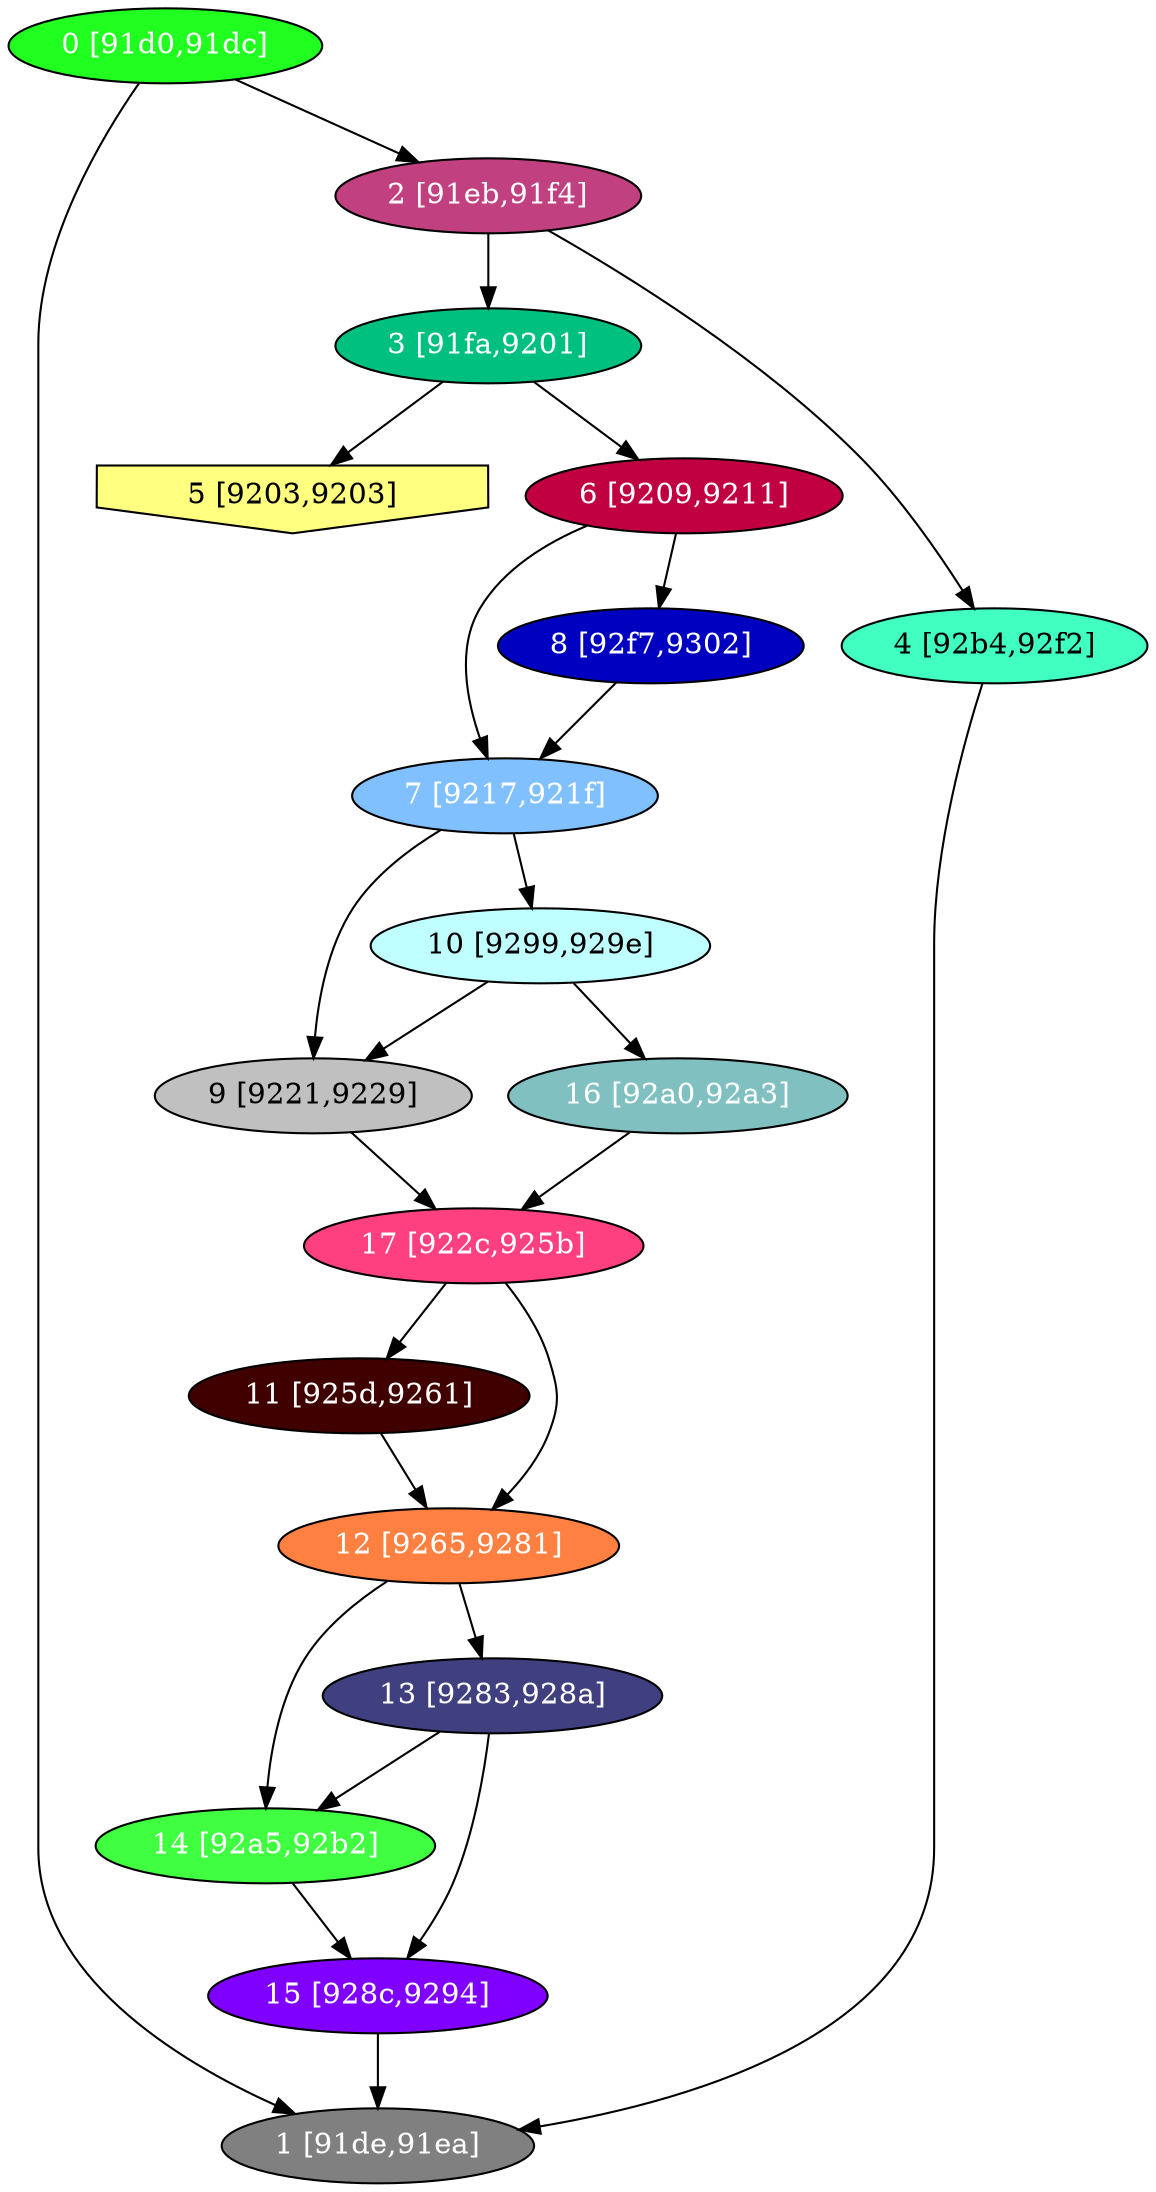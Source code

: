 diGraph libnss3{
	libnss3_0  [style=filled fillcolor="#20FF20" fontcolor="#ffffff" shape=oval label="0 [91d0,91dc]"]
	libnss3_1  [style=filled fillcolor="#808080" fontcolor="#ffffff" shape=oval label="1 [91de,91ea]"]
	libnss3_2  [style=filled fillcolor="#C04080" fontcolor="#ffffff" shape=oval label="2 [91eb,91f4]"]
	libnss3_3  [style=filled fillcolor="#00C080" fontcolor="#ffffff" shape=oval label="3 [91fa,9201]"]
	libnss3_4  [style=filled fillcolor="#40FFC0" fontcolor="#000000" shape=oval label="4 [92b4,92f2]"]
	libnss3_5  [style=filled fillcolor="#FFFF80" fontcolor="#000000" shape=invhouse label="5 [9203,9203]"]
	libnss3_6  [style=filled fillcolor="#C00040" fontcolor="#ffffff" shape=oval label="6 [9209,9211]"]
	libnss3_7  [style=filled fillcolor="#80C0FF" fontcolor="#ffffff" shape=oval label="7 [9217,921f]"]
	libnss3_8  [style=filled fillcolor="#0000C0" fontcolor="#ffffff" shape=oval label="8 [92f7,9302]"]
	libnss3_9  [style=filled fillcolor="#C0C0C0" fontcolor="#000000" shape=oval label="9 [9221,9229]"]
	libnss3_a  [style=filled fillcolor="#C0FFFF" fontcolor="#000000" shape=oval label="10 [9299,929e]"]
	libnss3_b  [style=filled fillcolor="#400000" fontcolor="#ffffff" shape=oval label="11 [925d,9261]"]
	libnss3_c  [style=filled fillcolor="#FF8040" fontcolor="#ffffff" shape=oval label="12 [9265,9281]"]
	libnss3_d  [style=filled fillcolor="#404080" fontcolor="#ffffff" shape=oval label="13 [9283,928a]"]
	libnss3_e  [style=filled fillcolor="#40FF40" fontcolor="#ffffff" shape=oval label="14 [92a5,92b2]"]
	libnss3_f  [style=filled fillcolor="#8000FF" fontcolor="#ffffff" shape=oval label="15 [928c,9294]"]
	libnss3_10  [style=filled fillcolor="#80C0C0" fontcolor="#ffffff" shape=oval label="16 [92a0,92a3]"]
	libnss3_11  [style=filled fillcolor="#FF4080" fontcolor="#ffffff" shape=oval label="17 [922c,925b]"]

	libnss3_0 -> libnss3_1
	libnss3_0 -> libnss3_2
	libnss3_2 -> libnss3_3
	libnss3_2 -> libnss3_4
	libnss3_3 -> libnss3_5
	libnss3_3 -> libnss3_6
	libnss3_4 -> libnss3_1
	libnss3_6 -> libnss3_7
	libnss3_6 -> libnss3_8
	libnss3_7 -> libnss3_9
	libnss3_7 -> libnss3_a
	libnss3_8 -> libnss3_7
	libnss3_9 -> libnss3_11
	libnss3_a -> libnss3_9
	libnss3_a -> libnss3_10
	libnss3_b -> libnss3_c
	libnss3_c -> libnss3_d
	libnss3_c -> libnss3_e
	libnss3_d -> libnss3_e
	libnss3_d -> libnss3_f
	libnss3_e -> libnss3_f
	libnss3_f -> libnss3_1
	libnss3_10 -> libnss3_11
	libnss3_11 -> libnss3_b
	libnss3_11 -> libnss3_c
}